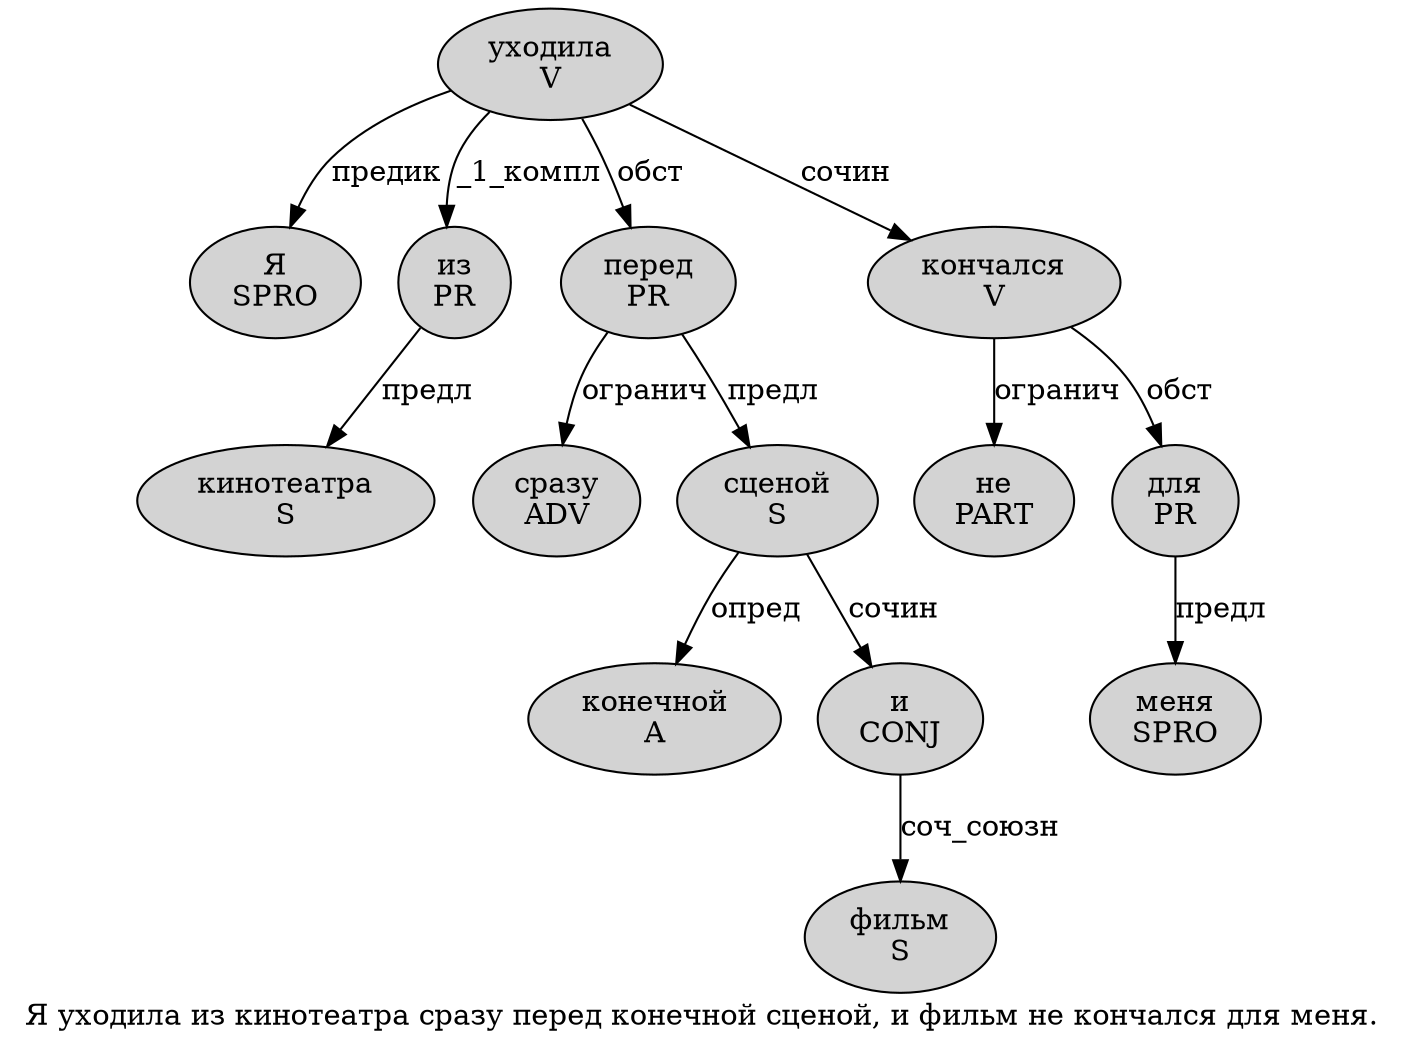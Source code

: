 digraph SENTENCE_227 {
	graph [label="Я уходила из кинотеатра сразу перед конечной сценой, и фильм не кончался для меня."]
	node [style=filled]
		0 [label="Я
SPRO" color="" fillcolor=lightgray penwidth=1 shape=ellipse]
		1 [label="уходила
V" color="" fillcolor=lightgray penwidth=1 shape=ellipse]
		2 [label="из
PR" color="" fillcolor=lightgray penwidth=1 shape=ellipse]
		3 [label="кинотеатра
S" color="" fillcolor=lightgray penwidth=1 shape=ellipse]
		4 [label="сразу
ADV" color="" fillcolor=lightgray penwidth=1 shape=ellipse]
		5 [label="перед
PR" color="" fillcolor=lightgray penwidth=1 shape=ellipse]
		6 [label="конечной
A" color="" fillcolor=lightgray penwidth=1 shape=ellipse]
		7 [label="сценой
S" color="" fillcolor=lightgray penwidth=1 shape=ellipse]
		9 [label="и
CONJ" color="" fillcolor=lightgray penwidth=1 shape=ellipse]
		10 [label="фильм
S" color="" fillcolor=lightgray penwidth=1 shape=ellipse]
		11 [label="не
PART" color="" fillcolor=lightgray penwidth=1 shape=ellipse]
		12 [label="кончался
V" color="" fillcolor=lightgray penwidth=1 shape=ellipse]
		13 [label="для
PR" color="" fillcolor=lightgray penwidth=1 shape=ellipse]
		14 [label="меня
SPRO" color="" fillcolor=lightgray penwidth=1 shape=ellipse]
			7 -> 6 [label="опред"]
			7 -> 9 [label="сочин"]
			9 -> 10 [label="соч_союзн"]
			13 -> 14 [label="предл"]
			5 -> 4 [label="огранич"]
			5 -> 7 [label="предл"]
			12 -> 11 [label="огранич"]
			12 -> 13 [label="обст"]
			2 -> 3 [label="предл"]
			1 -> 0 [label="предик"]
			1 -> 2 [label="_1_компл"]
			1 -> 5 [label="обст"]
			1 -> 12 [label="сочин"]
}